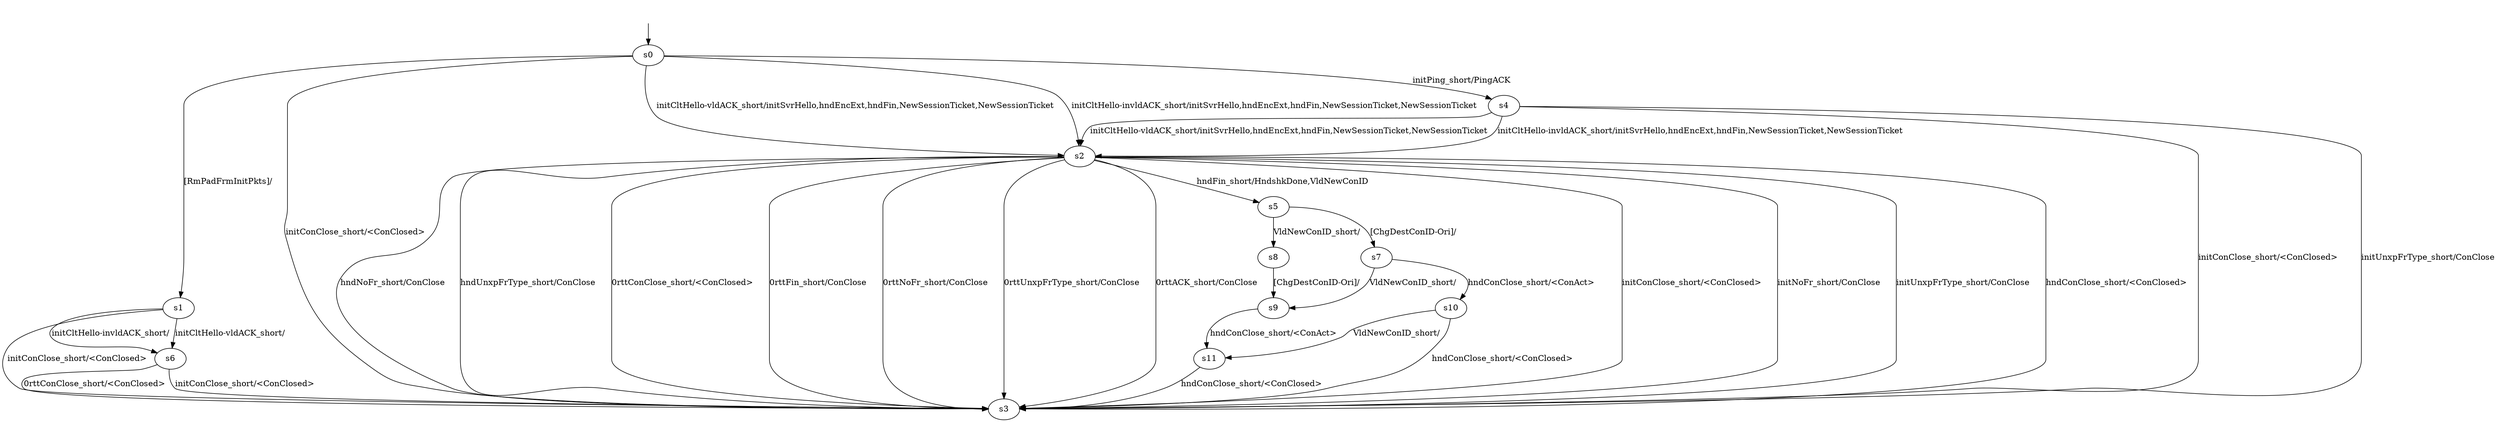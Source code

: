 digraph "../results/lsquicModels/lsquic-PSK-PSK-s-0/learnedModel" {
s0 [label=s0];
s1 [label=s1];
s2 [label=s2];
s3 [label=s3];
s4 [label=s4];
s5 [label=s5];
s6 [label=s6];
s7 [label=s7];
s8 [label=s8];
s9 [label=s9];
s10 [label=s10];
s11 [label=s11];
s0 -> s4  [label="initPing_short/PingACK "];
s0 -> s3  [label="initConClose_short/<ConClosed> "];
s0 -> s2  [label="initCltHello-vldACK_short/initSvrHello,hndEncExt,hndFin,NewSessionTicket,NewSessionTicket "];
s0 -> s2  [label="initCltHello-invldACK_short/initSvrHello,hndEncExt,hndFin,NewSessionTicket,NewSessionTicket "];
s0 -> s1  [label="[RmPadFrmInitPkts]/ "];
s1 -> s3  [label="initConClose_short/<ConClosed> "];
s1 -> s6  [label="initCltHello-vldACK_short/ "];
s1 -> s6  [label="initCltHello-invldACK_short/ "];
s2 -> s3  [label="initConClose_short/<ConClosed> "];
s2 -> s3  [label="initNoFr_short/ConClose "];
s2 -> s3  [label="initUnxpFrType_short/ConClose "];
s2 -> s5  [label="hndFin_short/HndshkDone,VldNewConID "];
s2 -> s3  [label="hndConClose_short/<ConClosed> "];
s2 -> s3  [label="hndNoFr_short/ConClose "];
s2 -> s3  [label="hndUnxpFrType_short/ConClose "];
s2 -> s3  [label="0rttConClose_short/<ConClosed> "];
s2 -> s3  [label="0rttFin_short/ConClose "];
s2 -> s3  [label="0rttNoFr_short/ConClose "];
s2 -> s3  [label="0rttUnxpFrType_short/ConClose "];
s2 -> s3  [label="0rttACK_short/ConClose "];
s4 -> s3  [label="initConClose_short/<ConClosed> "];
s4 -> s2  [label="initCltHello-vldACK_short/initSvrHello,hndEncExt,hndFin,NewSessionTicket,NewSessionTicket "];
s4 -> s2  [label="initCltHello-invldACK_short/initSvrHello,hndEncExt,hndFin,NewSessionTicket,NewSessionTicket "];
s4 -> s3  [label="initUnxpFrType_short/ConClose "];
s5 -> s8  [label="VldNewConID_short/ "];
s5 -> s7  [label="[ChgDestConID-Ori]/ "];
s6 -> s3  [label="initConClose_short/<ConClosed> "];
s6 -> s3  [label="0rttConClose_short/<ConClosed> "];
s7 -> s10  [label="hndConClose_short/<ConAct> "];
s7 -> s9  [label="VldNewConID_short/ "];
s8 -> s9  [label="[ChgDestConID-Ori]/ "];
s9 -> s11  [label="hndConClose_short/<ConAct> "];
s10 -> s3  [label="hndConClose_short/<ConClosed> "];
s10 -> s11  [label="VldNewConID_short/ "];
s11 -> s3  [label="hndConClose_short/<ConClosed> "];
__start0 [label="", shape=none];
__start0 -> s0  [label=""];
}
